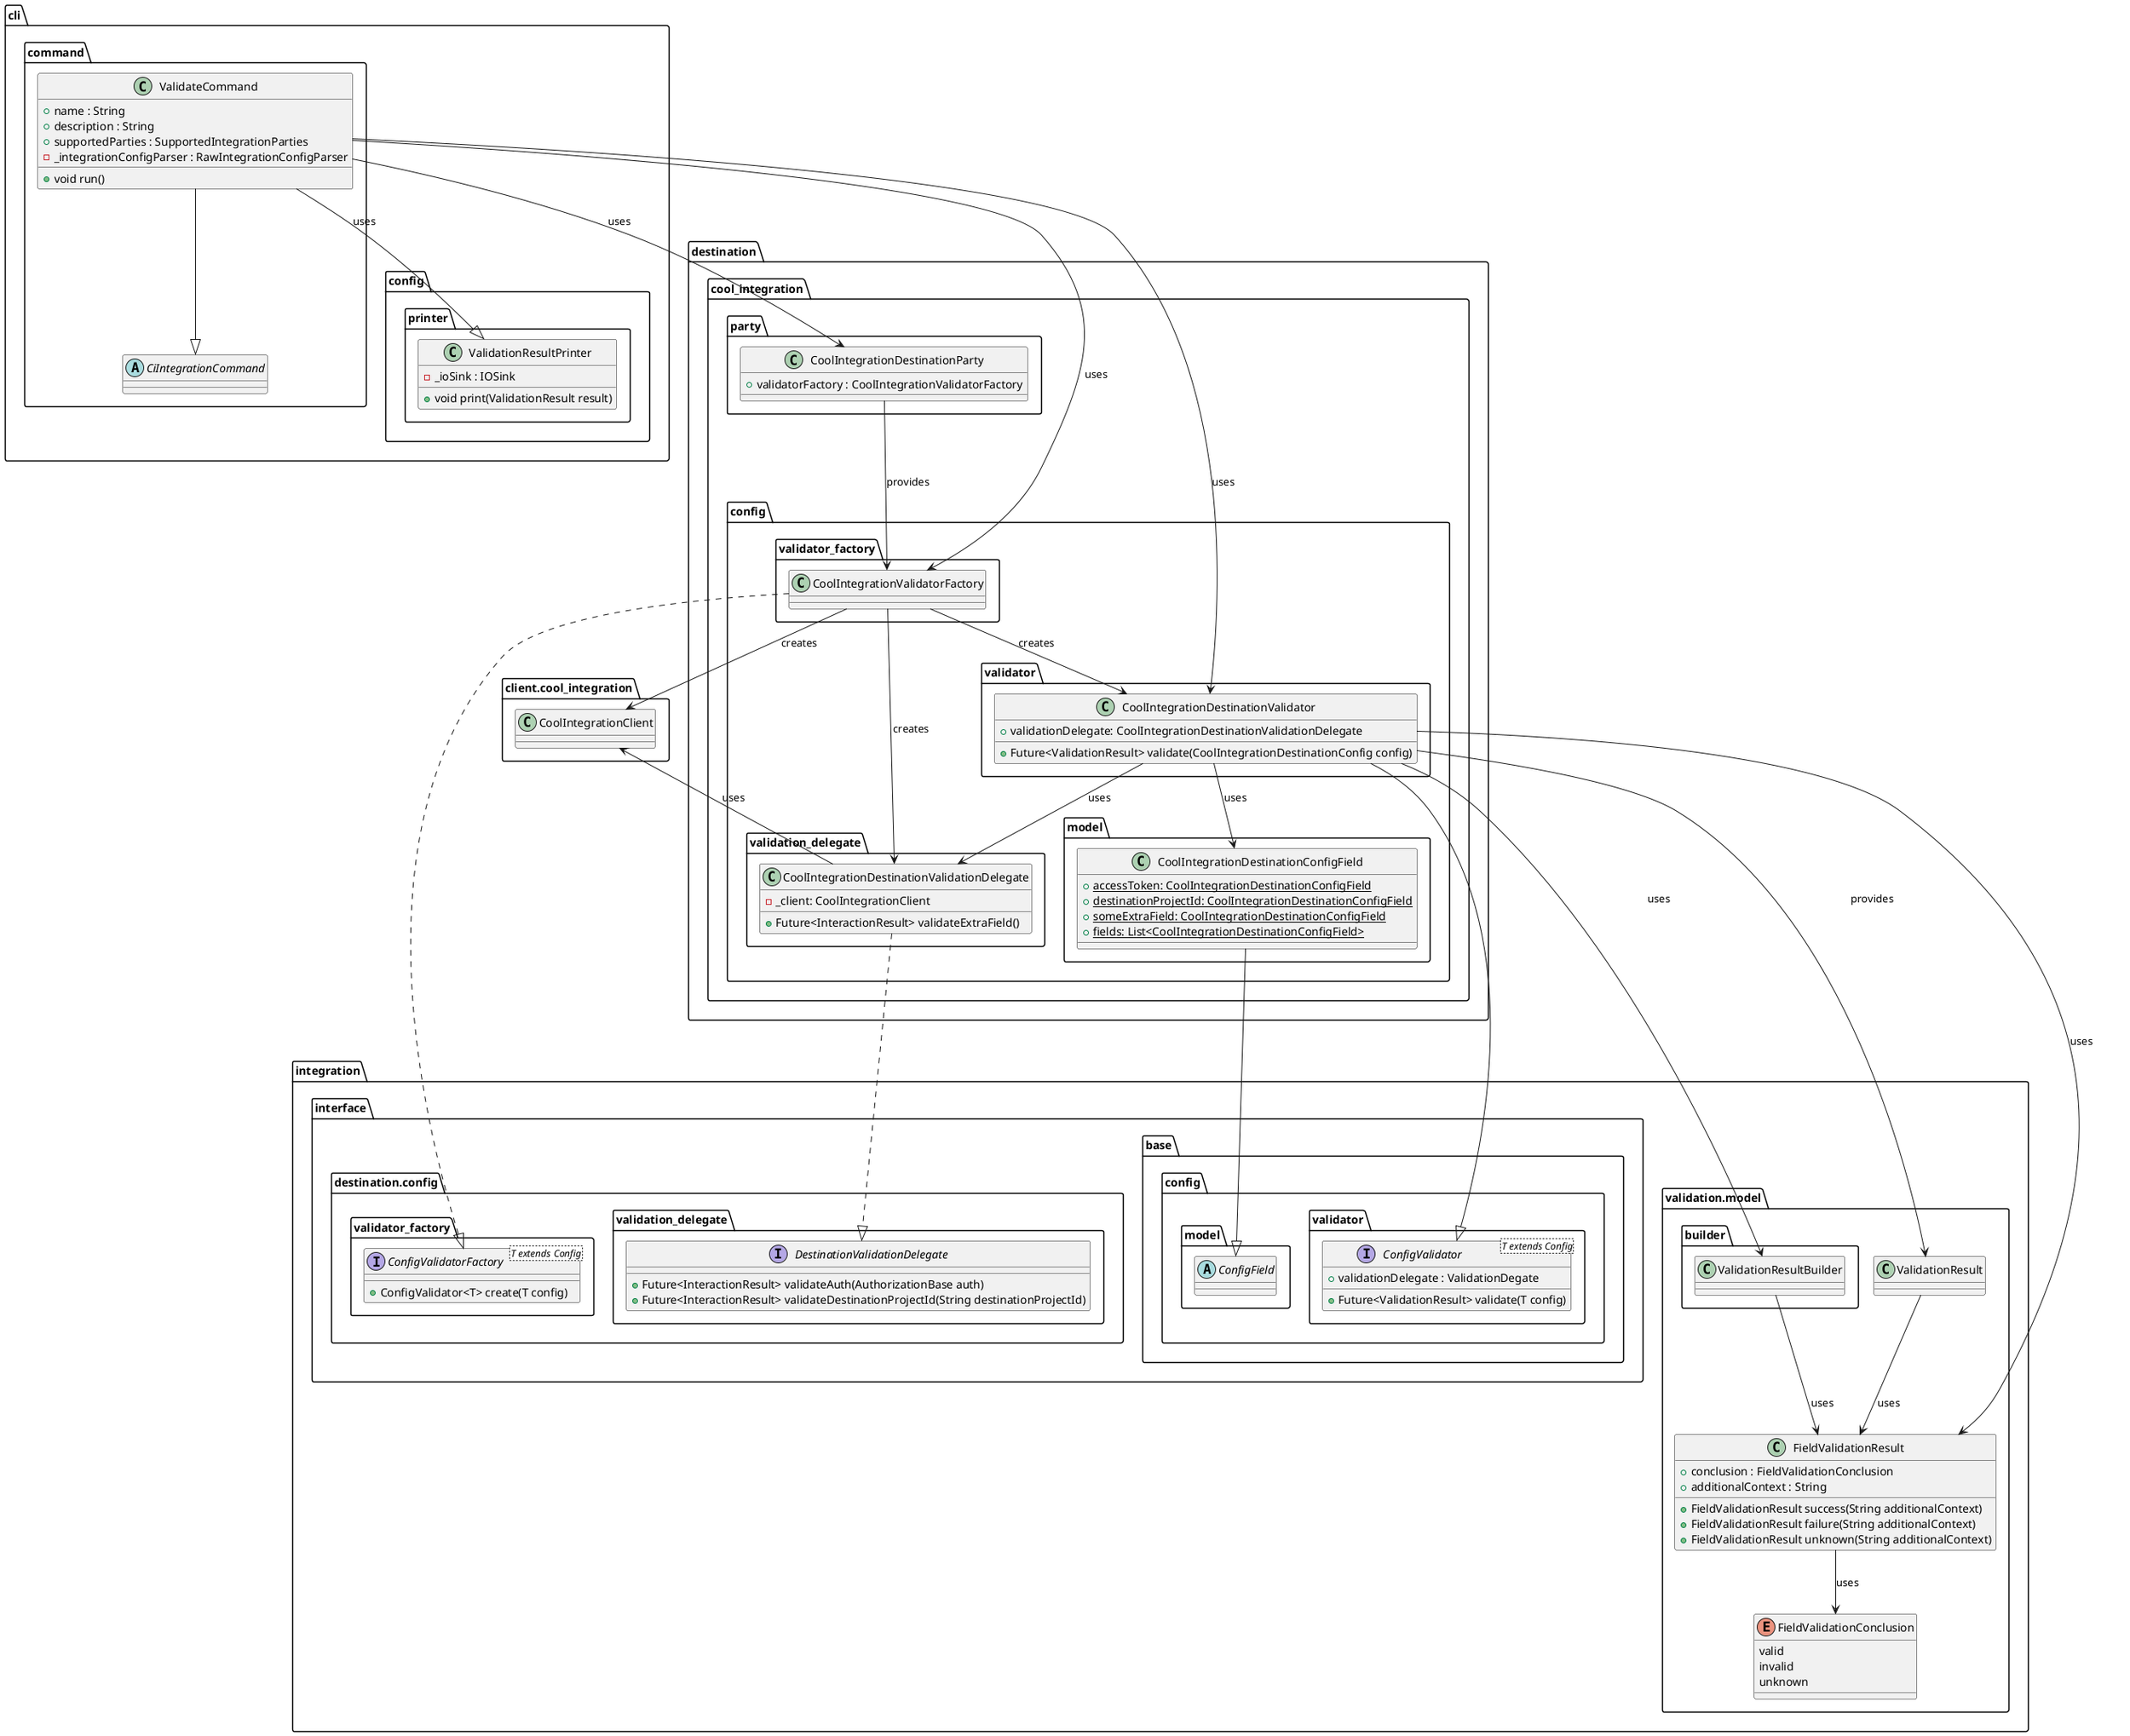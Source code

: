 @startuml ci_integrations_config_validator_class_diagram

    package integration {
        package interface {
            package base.config {
                package model as interface_model {
                    abstract class ConfigField {}
                }
                
                package validator as base_validator {
                    interface ConfigValidator<T extends Config> {
                        + validationDelegate : ValidationDegate

                        + Future<ValidationResult> validate(T config)
                    }
                }
            }

            package destination.config as interface_config {
                package validation_delegate as interface_delegate {
                    interface DestinationValidationDelegate {
                        + Future<InteractionResult> validateAuth(AuthorizationBase auth)
                        + Future<InteractionResult> validateDestinationProjectId(String destinationProjectId)
                    }
                }

                package validator_factory as interface_factory {
                    interface ConfigValidatorFactory<T extends Config> {
                        + ConfigValidator<T> create(T config)
                    }
                }
            }
        }

        package validation.model as validation_model {
            package builder as validation_model_builder {
                class ValidationResultBuilder {}
            }

            class ValidationResult {}

            class FieldValidationResult {
                + conclusion : FieldValidationConclusion
                + additionalContext : String

                + FieldValidationResult success(String additionalContext)
                + FieldValidationResult failure(String additionalContext)
                + FieldValidationResult unknown(String additionalContext)
            }

            enum FieldValidationConclusion {
                valid
                invalid
                unknown
            }
        }
    }

    package destination.cool_integration {

        package party as destination_party {
            class CoolIntegrationDestinationParty {
                + validatorFactory : CoolIntegrationValidatorFactory
            }
        }

        package config as cool_integration_config {
            package validator as cool_integration_validator {
                class CoolIntegrationDestinationValidator {
                    + validationDelegate: CoolIntegrationDestinationValidationDelegate

                    + Future<ValidationResult> validate(CoolIntegrationDestinationConfig config)
                }
            }

            package validator_factory as cool_integration_validator_factory {
                class CoolIntegrationValidatorFactory {}
            }

            package validation_delegate as cool_integration_validation_validation_delegate{
                class CoolIntegrationDestinationValidationDelegate {
                    - _client: CoolIntegrationClient

                    + Future<InteractionResult> validateExtraField()
                }
            }

            package model as destination_model {
                class CoolIntegrationDestinationConfigField {
                    + {static} accessToken: CoolIntegrationDestinationConfigField
                    + {static} destinationProjectId: CoolIntegrationDestinationConfigField
                    + {static} someExtraField: CoolIntegrationDestinationConfigField
                    + {static} fields: List<CoolIntegrationDestinationConfigField>
                }
            }
        }
    }

    package client.cool_integration as client_cool_integration {
        class CoolIntegrationClient {}
    }

    package cli {
        package command {
            abstract class CiIntegrationCommand {}

            class ValidateCommand {
                + name : String
                + description : String
                + supportedParties : SupportedIntegrationParties
                - _integrationConfigParser : RawIntegrationConfigParser

                + void run()
            }
        }

        package config.printer {
            class ValidationResultPrinter {
                - _ioSink : IOSink

                + void print(ValidationResult result)
            }
        }
    }

    CoolIntegrationDestinationValidator --> CoolIntegrationDestinationValidationDelegate : uses
    CoolIntegrationDestinationValidationDelegate --> CoolIntegrationClient : uses

    CoolIntegrationValidatorFactory --> CoolIntegrationDestinationValidator : creates
    CoolIntegrationValidatorFactory --> CoolIntegrationClient : creates
    CoolIntegrationValidatorFactory --> CoolIntegrationDestinationValidationDelegate : creates

    ValidateCommand --|> CiIntegrationCommand
    ValidateCommand --|> ValidationResultPrinter : uses

    ValidateCommand -down-> CoolIntegrationDestinationValidator : uses
    ValidateCommand -down-> CoolIntegrationValidatorFactory : uses
    ValidateCommand -down-> CoolIntegrationDestinationParty : uses

    CoolIntegrationDestinationParty --> CoolIntegrationValidatorFactory : provides

    CoolIntegrationDestinationValidationDelegate ..|> DestinationValidationDelegate

    CoolIntegrationDestinationConfigField --|> ConfigField

    CoolIntegrationDestinationValidator --|> ConfigValidator
    CoolIntegrationDestinationValidator -down-> CoolIntegrationDestinationConfigField : uses
    CoolIntegrationDestinationValidator --> ValidationResult : provides
    CoolIntegrationDestinationValidator --> ValidationResultBuilder : uses
    CoolIntegrationDestinationValidator --> FieldValidationResult : uses

    ValidationResult --> FieldValidationResult : uses

    ValidationResultBuilder --> FieldValidationResult : uses

    FieldValidationResult --> FieldValidationConclusion : uses

    CoolIntegrationValidatorFactory ..|> ConfigValidatorFactory

    CoolIntegrationClient -[hidden]-> CoolIntegrationDestinationValidationDelegate

@enduml
